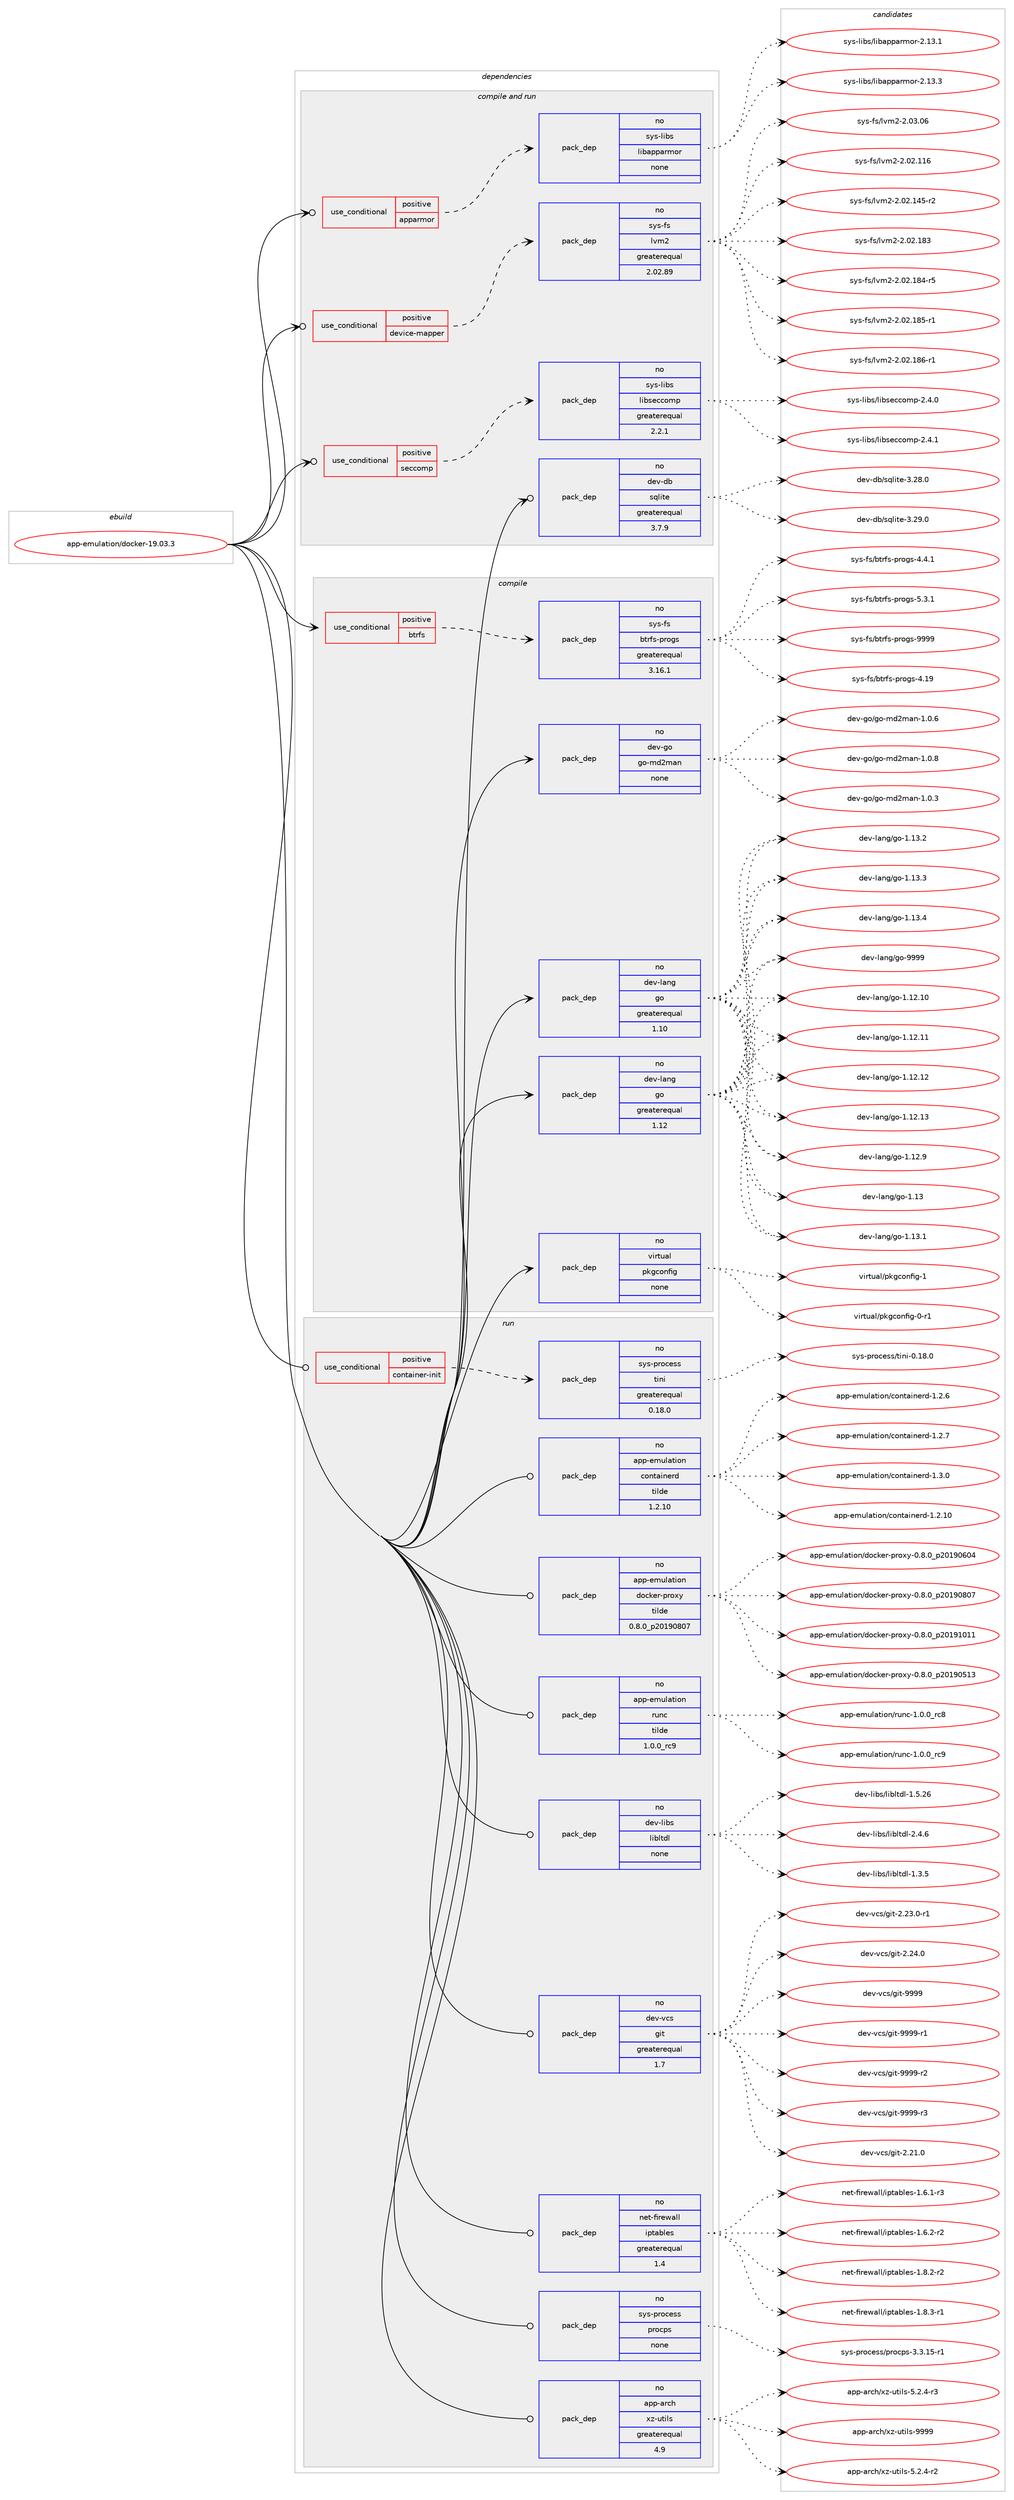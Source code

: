digraph prolog {

# *************
# Graph options
# *************

newrank=true;
concentrate=true;
compound=true;
graph [rankdir=LR,fontname=Helvetica,fontsize=10,ranksep=1.5];#, ranksep=2.5, nodesep=0.2];
edge  [arrowhead=vee];
node  [fontname=Helvetica,fontsize=10];

# **********
# The ebuild
# **********

subgraph cluster_leftcol {
color=gray;
rank=same;
label=<<i>ebuild</i>>;
id [label="app-emulation/docker-19.03.3", color=red, width=4, href="../app-emulation/docker-19.03.3.svg"];
}

# ****************
# The dependencies
# ****************

subgraph cluster_midcol {
color=gray;
label=<<i>dependencies</i>>;
subgraph cluster_compile {
fillcolor="#eeeeee";
style=filled;
label=<<i>compile</i>>;
subgraph cond115544 {
dependency485125 [label=<<TABLE BORDER="0" CELLBORDER="1" CELLSPACING="0" CELLPADDING="4"><TR><TD ROWSPAN="3" CELLPADDING="10">use_conditional</TD></TR><TR><TD>positive</TD></TR><TR><TD>btrfs</TD></TR></TABLE>>, shape=none, color=red];
subgraph pack360786 {
dependency485126 [label=<<TABLE BORDER="0" CELLBORDER="1" CELLSPACING="0" CELLPADDING="4" WIDTH="220"><TR><TD ROWSPAN="6" CELLPADDING="30">pack_dep</TD></TR><TR><TD WIDTH="110">no</TD></TR><TR><TD>sys-fs</TD></TR><TR><TD>btrfs-progs</TD></TR><TR><TD>greaterequal</TD></TR><TR><TD>3.16.1</TD></TR></TABLE>>, shape=none, color=blue];
}
dependency485125:e -> dependency485126:w [weight=20,style="dashed",arrowhead="vee"];
}
id:e -> dependency485125:w [weight=20,style="solid",arrowhead="vee"];
subgraph pack360787 {
dependency485127 [label=<<TABLE BORDER="0" CELLBORDER="1" CELLSPACING="0" CELLPADDING="4" WIDTH="220"><TR><TD ROWSPAN="6" CELLPADDING="30">pack_dep</TD></TR><TR><TD WIDTH="110">no</TD></TR><TR><TD>dev-go</TD></TR><TR><TD>go-md2man</TD></TR><TR><TD>none</TD></TR><TR><TD></TD></TR></TABLE>>, shape=none, color=blue];
}
id:e -> dependency485127:w [weight=20,style="solid",arrowhead="vee"];
subgraph pack360788 {
dependency485128 [label=<<TABLE BORDER="0" CELLBORDER="1" CELLSPACING="0" CELLPADDING="4" WIDTH="220"><TR><TD ROWSPAN="6" CELLPADDING="30">pack_dep</TD></TR><TR><TD WIDTH="110">no</TD></TR><TR><TD>dev-lang</TD></TR><TR><TD>go</TD></TR><TR><TD>greaterequal</TD></TR><TR><TD>1.10</TD></TR></TABLE>>, shape=none, color=blue];
}
id:e -> dependency485128:w [weight=20,style="solid",arrowhead="vee"];
subgraph pack360789 {
dependency485129 [label=<<TABLE BORDER="0" CELLBORDER="1" CELLSPACING="0" CELLPADDING="4" WIDTH="220"><TR><TD ROWSPAN="6" CELLPADDING="30">pack_dep</TD></TR><TR><TD WIDTH="110">no</TD></TR><TR><TD>dev-lang</TD></TR><TR><TD>go</TD></TR><TR><TD>greaterequal</TD></TR><TR><TD>1.12</TD></TR></TABLE>>, shape=none, color=blue];
}
id:e -> dependency485129:w [weight=20,style="solid",arrowhead="vee"];
subgraph pack360790 {
dependency485130 [label=<<TABLE BORDER="0" CELLBORDER="1" CELLSPACING="0" CELLPADDING="4" WIDTH="220"><TR><TD ROWSPAN="6" CELLPADDING="30">pack_dep</TD></TR><TR><TD WIDTH="110">no</TD></TR><TR><TD>virtual</TD></TR><TR><TD>pkgconfig</TD></TR><TR><TD>none</TD></TR><TR><TD></TD></TR></TABLE>>, shape=none, color=blue];
}
id:e -> dependency485130:w [weight=20,style="solid",arrowhead="vee"];
}
subgraph cluster_compileandrun {
fillcolor="#eeeeee";
style=filled;
label=<<i>compile and run</i>>;
subgraph cond115545 {
dependency485131 [label=<<TABLE BORDER="0" CELLBORDER="1" CELLSPACING="0" CELLPADDING="4"><TR><TD ROWSPAN="3" CELLPADDING="10">use_conditional</TD></TR><TR><TD>positive</TD></TR><TR><TD>apparmor</TD></TR></TABLE>>, shape=none, color=red];
subgraph pack360791 {
dependency485132 [label=<<TABLE BORDER="0" CELLBORDER="1" CELLSPACING="0" CELLPADDING="4" WIDTH="220"><TR><TD ROWSPAN="6" CELLPADDING="30">pack_dep</TD></TR><TR><TD WIDTH="110">no</TD></TR><TR><TD>sys-libs</TD></TR><TR><TD>libapparmor</TD></TR><TR><TD>none</TD></TR><TR><TD></TD></TR></TABLE>>, shape=none, color=blue];
}
dependency485131:e -> dependency485132:w [weight=20,style="dashed",arrowhead="vee"];
}
id:e -> dependency485131:w [weight=20,style="solid",arrowhead="odotvee"];
subgraph cond115546 {
dependency485133 [label=<<TABLE BORDER="0" CELLBORDER="1" CELLSPACING="0" CELLPADDING="4"><TR><TD ROWSPAN="3" CELLPADDING="10">use_conditional</TD></TR><TR><TD>positive</TD></TR><TR><TD>device-mapper</TD></TR></TABLE>>, shape=none, color=red];
subgraph pack360792 {
dependency485134 [label=<<TABLE BORDER="0" CELLBORDER="1" CELLSPACING="0" CELLPADDING="4" WIDTH="220"><TR><TD ROWSPAN="6" CELLPADDING="30">pack_dep</TD></TR><TR><TD WIDTH="110">no</TD></TR><TR><TD>sys-fs</TD></TR><TR><TD>lvm2</TD></TR><TR><TD>greaterequal</TD></TR><TR><TD>2.02.89</TD></TR></TABLE>>, shape=none, color=blue];
}
dependency485133:e -> dependency485134:w [weight=20,style="dashed",arrowhead="vee"];
}
id:e -> dependency485133:w [weight=20,style="solid",arrowhead="odotvee"];
subgraph cond115547 {
dependency485135 [label=<<TABLE BORDER="0" CELLBORDER="1" CELLSPACING="0" CELLPADDING="4"><TR><TD ROWSPAN="3" CELLPADDING="10">use_conditional</TD></TR><TR><TD>positive</TD></TR><TR><TD>seccomp</TD></TR></TABLE>>, shape=none, color=red];
subgraph pack360793 {
dependency485136 [label=<<TABLE BORDER="0" CELLBORDER="1" CELLSPACING="0" CELLPADDING="4" WIDTH="220"><TR><TD ROWSPAN="6" CELLPADDING="30">pack_dep</TD></TR><TR><TD WIDTH="110">no</TD></TR><TR><TD>sys-libs</TD></TR><TR><TD>libseccomp</TD></TR><TR><TD>greaterequal</TD></TR><TR><TD>2.2.1</TD></TR></TABLE>>, shape=none, color=blue];
}
dependency485135:e -> dependency485136:w [weight=20,style="dashed",arrowhead="vee"];
}
id:e -> dependency485135:w [weight=20,style="solid",arrowhead="odotvee"];
subgraph pack360794 {
dependency485137 [label=<<TABLE BORDER="0" CELLBORDER="1" CELLSPACING="0" CELLPADDING="4" WIDTH="220"><TR><TD ROWSPAN="6" CELLPADDING="30">pack_dep</TD></TR><TR><TD WIDTH="110">no</TD></TR><TR><TD>dev-db</TD></TR><TR><TD>sqlite</TD></TR><TR><TD>greaterequal</TD></TR><TR><TD>3.7.9</TD></TR></TABLE>>, shape=none, color=blue];
}
id:e -> dependency485137:w [weight=20,style="solid",arrowhead="odotvee"];
}
subgraph cluster_run {
fillcolor="#eeeeee";
style=filled;
label=<<i>run</i>>;
subgraph cond115548 {
dependency485138 [label=<<TABLE BORDER="0" CELLBORDER="1" CELLSPACING="0" CELLPADDING="4"><TR><TD ROWSPAN="3" CELLPADDING="10">use_conditional</TD></TR><TR><TD>positive</TD></TR><TR><TD>container-init</TD></TR></TABLE>>, shape=none, color=red];
subgraph pack360795 {
dependency485139 [label=<<TABLE BORDER="0" CELLBORDER="1" CELLSPACING="0" CELLPADDING="4" WIDTH="220"><TR><TD ROWSPAN="6" CELLPADDING="30">pack_dep</TD></TR><TR><TD WIDTH="110">no</TD></TR><TR><TD>sys-process</TD></TR><TR><TD>tini</TD></TR><TR><TD>greaterequal</TD></TR><TR><TD>0.18.0</TD></TR></TABLE>>, shape=none, color=blue];
}
dependency485138:e -> dependency485139:w [weight=20,style="dashed",arrowhead="vee"];
}
id:e -> dependency485138:w [weight=20,style="solid",arrowhead="odot"];
subgraph pack360796 {
dependency485140 [label=<<TABLE BORDER="0" CELLBORDER="1" CELLSPACING="0" CELLPADDING="4" WIDTH="220"><TR><TD ROWSPAN="6" CELLPADDING="30">pack_dep</TD></TR><TR><TD WIDTH="110">no</TD></TR><TR><TD>app-arch</TD></TR><TR><TD>xz-utils</TD></TR><TR><TD>greaterequal</TD></TR><TR><TD>4.9</TD></TR></TABLE>>, shape=none, color=blue];
}
id:e -> dependency485140:w [weight=20,style="solid",arrowhead="odot"];
subgraph pack360797 {
dependency485141 [label=<<TABLE BORDER="0" CELLBORDER="1" CELLSPACING="0" CELLPADDING="4" WIDTH="220"><TR><TD ROWSPAN="6" CELLPADDING="30">pack_dep</TD></TR><TR><TD WIDTH="110">no</TD></TR><TR><TD>app-emulation</TD></TR><TR><TD>containerd</TD></TR><TR><TD>tilde</TD></TR><TR><TD>1.2.10</TD></TR></TABLE>>, shape=none, color=blue];
}
id:e -> dependency485141:w [weight=20,style="solid",arrowhead="odot"];
subgraph pack360798 {
dependency485142 [label=<<TABLE BORDER="0" CELLBORDER="1" CELLSPACING="0" CELLPADDING="4" WIDTH="220"><TR><TD ROWSPAN="6" CELLPADDING="30">pack_dep</TD></TR><TR><TD WIDTH="110">no</TD></TR><TR><TD>app-emulation</TD></TR><TR><TD>docker-proxy</TD></TR><TR><TD>tilde</TD></TR><TR><TD>0.8.0_p20190807</TD></TR></TABLE>>, shape=none, color=blue];
}
id:e -> dependency485142:w [weight=20,style="solid",arrowhead="odot"];
subgraph pack360799 {
dependency485143 [label=<<TABLE BORDER="0" CELLBORDER="1" CELLSPACING="0" CELLPADDING="4" WIDTH="220"><TR><TD ROWSPAN="6" CELLPADDING="30">pack_dep</TD></TR><TR><TD WIDTH="110">no</TD></TR><TR><TD>app-emulation</TD></TR><TR><TD>runc</TD></TR><TR><TD>tilde</TD></TR><TR><TD>1.0.0_rc9</TD></TR></TABLE>>, shape=none, color=blue];
}
id:e -> dependency485143:w [weight=20,style="solid",arrowhead="odot"];
subgraph pack360800 {
dependency485144 [label=<<TABLE BORDER="0" CELLBORDER="1" CELLSPACING="0" CELLPADDING="4" WIDTH="220"><TR><TD ROWSPAN="6" CELLPADDING="30">pack_dep</TD></TR><TR><TD WIDTH="110">no</TD></TR><TR><TD>dev-libs</TD></TR><TR><TD>libltdl</TD></TR><TR><TD>none</TD></TR><TR><TD></TD></TR></TABLE>>, shape=none, color=blue];
}
id:e -> dependency485144:w [weight=20,style="solid",arrowhead="odot"];
subgraph pack360801 {
dependency485145 [label=<<TABLE BORDER="0" CELLBORDER="1" CELLSPACING="0" CELLPADDING="4" WIDTH="220"><TR><TD ROWSPAN="6" CELLPADDING="30">pack_dep</TD></TR><TR><TD WIDTH="110">no</TD></TR><TR><TD>dev-vcs</TD></TR><TR><TD>git</TD></TR><TR><TD>greaterequal</TD></TR><TR><TD>1.7</TD></TR></TABLE>>, shape=none, color=blue];
}
id:e -> dependency485145:w [weight=20,style="solid",arrowhead="odot"];
subgraph pack360802 {
dependency485146 [label=<<TABLE BORDER="0" CELLBORDER="1" CELLSPACING="0" CELLPADDING="4" WIDTH="220"><TR><TD ROWSPAN="6" CELLPADDING="30">pack_dep</TD></TR><TR><TD WIDTH="110">no</TD></TR><TR><TD>net-firewall</TD></TR><TR><TD>iptables</TD></TR><TR><TD>greaterequal</TD></TR><TR><TD>1.4</TD></TR></TABLE>>, shape=none, color=blue];
}
id:e -> dependency485146:w [weight=20,style="solid",arrowhead="odot"];
subgraph pack360803 {
dependency485147 [label=<<TABLE BORDER="0" CELLBORDER="1" CELLSPACING="0" CELLPADDING="4" WIDTH="220"><TR><TD ROWSPAN="6" CELLPADDING="30">pack_dep</TD></TR><TR><TD WIDTH="110">no</TD></TR><TR><TD>sys-process</TD></TR><TR><TD>procps</TD></TR><TR><TD>none</TD></TR><TR><TD></TD></TR></TABLE>>, shape=none, color=blue];
}
id:e -> dependency485147:w [weight=20,style="solid",arrowhead="odot"];
}
}

# **************
# The candidates
# **************

subgraph cluster_choices {
rank=same;
color=gray;
label=<<i>candidates</i>>;

subgraph choice360786 {
color=black;
nodesep=1;
choice115121115451021154798116114102115451121141111031154552464957 [label="sys-fs/btrfs-progs-4.19", color=red, width=4,href="../sys-fs/btrfs-progs-4.19.svg"];
choice11512111545102115479811611410211545112114111103115455246524649 [label="sys-fs/btrfs-progs-4.4.1", color=red, width=4,href="../sys-fs/btrfs-progs-4.4.1.svg"];
choice11512111545102115479811611410211545112114111103115455346514649 [label="sys-fs/btrfs-progs-5.3.1", color=red, width=4,href="../sys-fs/btrfs-progs-5.3.1.svg"];
choice115121115451021154798116114102115451121141111031154557575757 [label="sys-fs/btrfs-progs-9999", color=red, width=4,href="../sys-fs/btrfs-progs-9999.svg"];
dependency485126:e -> choice115121115451021154798116114102115451121141111031154552464957:w [style=dotted,weight="100"];
dependency485126:e -> choice11512111545102115479811611410211545112114111103115455246524649:w [style=dotted,weight="100"];
dependency485126:e -> choice11512111545102115479811611410211545112114111103115455346514649:w [style=dotted,weight="100"];
dependency485126:e -> choice115121115451021154798116114102115451121141111031154557575757:w [style=dotted,weight="100"];
}
subgraph choice360787 {
color=black;
nodesep=1;
choice1001011184510311147103111451091005010997110454946484651 [label="dev-go/go-md2man-1.0.3", color=red, width=4,href="../dev-go/go-md2man-1.0.3.svg"];
choice1001011184510311147103111451091005010997110454946484654 [label="dev-go/go-md2man-1.0.6", color=red, width=4,href="../dev-go/go-md2man-1.0.6.svg"];
choice1001011184510311147103111451091005010997110454946484656 [label="dev-go/go-md2man-1.0.8", color=red, width=4,href="../dev-go/go-md2man-1.0.8.svg"];
dependency485127:e -> choice1001011184510311147103111451091005010997110454946484651:w [style=dotted,weight="100"];
dependency485127:e -> choice1001011184510311147103111451091005010997110454946484654:w [style=dotted,weight="100"];
dependency485127:e -> choice1001011184510311147103111451091005010997110454946484656:w [style=dotted,weight="100"];
}
subgraph choice360788 {
color=black;
nodesep=1;
choice1001011184510897110103471031114549464950464948 [label="dev-lang/go-1.12.10", color=red, width=4,href="../dev-lang/go-1.12.10.svg"];
choice1001011184510897110103471031114549464950464949 [label="dev-lang/go-1.12.11", color=red, width=4,href="../dev-lang/go-1.12.11.svg"];
choice1001011184510897110103471031114549464950464950 [label="dev-lang/go-1.12.12", color=red, width=4,href="../dev-lang/go-1.12.12.svg"];
choice1001011184510897110103471031114549464950464951 [label="dev-lang/go-1.12.13", color=red, width=4,href="../dev-lang/go-1.12.13.svg"];
choice10010111845108971101034710311145494649504657 [label="dev-lang/go-1.12.9", color=red, width=4,href="../dev-lang/go-1.12.9.svg"];
choice1001011184510897110103471031114549464951 [label="dev-lang/go-1.13", color=red, width=4,href="../dev-lang/go-1.13.svg"];
choice10010111845108971101034710311145494649514649 [label="dev-lang/go-1.13.1", color=red, width=4,href="../dev-lang/go-1.13.1.svg"];
choice10010111845108971101034710311145494649514650 [label="dev-lang/go-1.13.2", color=red, width=4,href="../dev-lang/go-1.13.2.svg"];
choice10010111845108971101034710311145494649514651 [label="dev-lang/go-1.13.3", color=red, width=4,href="../dev-lang/go-1.13.3.svg"];
choice10010111845108971101034710311145494649514652 [label="dev-lang/go-1.13.4", color=red, width=4,href="../dev-lang/go-1.13.4.svg"];
choice1001011184510897110103471031114557575757 [label="dev-lang/go-9999", color=red, width=4,href="../dev-lang/go-9999.svg"];
dependency485128:e -> choice1001011184510897110103471031114549464950464948:w [style=dotted,weight="100"];
dependency485128:e -> choice1001011184510897110103471031114549464950464949:w [style=dotted,weight="100"];
dependency485128:e -> choice1001011184510897110103471031114549464950464950:w [style=dotted,weight="100"];
dependency485128:e -> choice1001011184510897110103471031114549464950464951:w [style=dotted,weight="100"];
dependency485128:e -> choice10010111845108971101034710311145494649504657:w [style=dotted,weight="100"];
dependency485128:e -> choice1001011184510897110103471031114549464951:w [style=dotted,weight="100"];
dependency485128:e -> choice10010111845108971101034710311145494649514649:w [style=dotted,weight="100"];
dependency485128:e -> choice10010111845108971101034710311145494649514650:w [style=dotted,weight="100"];
dependency485128:e -> choice10010111845108971101034710311145494649514651:w [style=dotted,weight="100"];
dependency485128:e -> choice10010111845108971101034710311145494649514652:w [style=dotted,weight="100"];
dependency485128:e -> choice1001011184510897110103471031114557575757:w [style=dotted,weight="100"];
}
subgraph choice360789 {
color=black;
nodesep=1;
choice1001011184510897110103471031114549464950464948 [label="dev-lang/go-1.12.10", color=red, width=4,href="../dev-lang/go-1.12.10.svg"];
choice1001011184510897110103471031114549464950464949 [label="dev-lang/go-1.12.11", color=red, width=4,href="../dev-lang/go-1.12.11.svg"];
choice1001011184510897110103471031114549464950464950 [label="dev-lang/go-1.12.12", color=red, width=4,href="../dev-lang/go-1.12.12.svg"];
choice1001011184510897110103471031114549464950464951 [label="dev-lang/go-1.12.13", color=red, width=4,href="../dev-lang/go-1.12.13.svg"];
choice10010111845108971101034710311145494649504657 [label="dev-lang/go-1.12.9", color=red, width=4,href="../dev-lang/go-1.12.9.svg"];
choice1001011184510897110103471031114549464951 [label="dev-lang/go-1.13", color=red, width=4,href="../dev-lang/go-1.13.svg"];
choice10010111845108971101034710311145494649514649 [label="dev-lang/go-1.13.1", color=red, width=4,href="../dev-lang/go-1.13.1.svg"];
choice10010111845108971101034710311145494649514650 [label="dev-lang/go-1.13.2", color=red, width=4,href="../dev-lang/go-1.13.2.svg"];
choice10010111845108971101034710311145494649514651 [label="dev-lang/go-1.13.3", color=red, width=4,href="../dev-lang/go-1.13.3.svg"];
choice10010111845108971101034710311145494649514652 [label="dev-lang/go-1.13.4", color=red, width=4,href="../dev-lang/go-1.13.4.svg"];
choice1001011184510897110103471031114557575757 [label="dev-lang/go-9999", color=red, width=4,href="../dev-lang/go-9999.svg"];
dependency485129:e -> choice1001011184510897110103471031114549464950464948:w [style=dotted,weight="100"];
dependency485129:e -> choice1001011184510897110103471031114549464950464949:w [style=dotted,weight="100"];
dependency485129:e -> choice1001011184510897110103471031114549464950464950:w [style=dotted,weight="100"];
dependency485129:e -> choice1001011184510897110103471031114549464950464951:w [style=dotted,weight="100"];
dependency485129:e -> choice10010111845108971101034710311145494649504657:w [style=dotted,weight="100"];
dependency485129:e -> choice1001011184510897110103471031114549464951:w [style=dotted,weight="100"];
dependency485129:e -> choice10010111845108971101034710311145494649514649:w [style=dotted,weight="100"];
dependency485129:e -> choice10010111845108971101034710311145494649514650:w [style=dotted,weight="100"];
dependency485129:e -> choice10010111845108971101034710311145494649514651:w [style=dotted,weight="100"];
dependency485129:e -> choice10010111845108971101034710311145494649514652:w [style=dotted,weight="100"];
dependency485129:e -> choice1001011184510897110103471031114557575757:w [style=dotted,weight="100"];
}
subgraph choice360790 {
color=black;
nodesep=1;
choice11810511411611797108471121071039911111010210510345484511449 [label="virtual/pkgconfig-0-r1", color=red, width=4,href="../virtual/pkgconfig-0-r1.svg"];
choice1181051141161179710847112107103991111101021051034549 [label="virtual/pkgconfig-1", color=red, width=4,href="../virtual/pkgconfig-1.svg"];
dependency485130:e -> choice11810511411611797108471121071039911111010210510345484511449:w [style=dotted,weight="100"];
dependency485130:e -> choice1181051141161179710847112107103991111101021051034549:w [style=dotted,weight="100"];
}
subgraph choice360791 {
color=black;
nodesep=1;
choice11512111545108105981154710810598971121129711410911111445504649514649 [label="sys-libs/libapparmor-2.13.1", color=red, width=4,href="../sys-libs/libapparmor-2.13.1.svg"];
choice11512111545108105981154710810598971121129711410911111445504649514651 [label="sys-libs/libapparmor-2.13.3", color=red, width=4,href="../sys-libs/libapparmor-2.13.3.svg"];
dependency485132:e -> choice11512111545108105981154710810598971121129711410911111445504649514649:w [style=dotted,weight="100"];
dependency485132:e -> choice11512111545108105981154710810598971121129711410911111445504649514651:w [style=dotted,weight="100"];
}
subgraph choice360792 {
color=black;
nodesep=1;
choice115121115451021154710811810950455046485046494954 [label="sys-fs/lvm2-2.02.116", color=red, width=4,href="../sys-fs/lvm2-2.02.116.svg"];
choice1151211154510211547108118109504550464850464952534511450 [label="sys-fs/lvm2-2.02.145-r2", color=red, width=4,href="../sys-fs/lvm2-2.02.145-r2.svg"];
choice115121115451021154710811810950455046485046495651 [label="sys-fs/lvm2-2.02.183", color=red, width=4,href="../sys-fs/lvm2-2.02.183.svg"];
choice1151211154510211547108118109504550464850464956524511453 [label="sys-fs/lvm2-2.02.184-r5", color=red, width=4,href="../sys-fs/lvm2-2.02.184-r5.svg"];
choice1151211154510211547108118109504550464850464956534511449 [label="sys-fs/lvm2-2.02.185-r1", color=red, width=4,href="../sys-fs/lvm2-2.02.185-r1.svg"];
choice1151211154510211547108118109504550464850464956544511449 [label="sys-fs/lvm2-2.02.186-r1", color=red, width=4,href="../sys-fs/lvm2-2.02.186-r1.svg"];
choice1151211154510211547108118109504550464851464854 [label="sys-fs/lvm2-2.03.06", color=red, width=4,href="../sys-fs/lvm2-2.03.06.svg"];
dependency485134:e -> choice115121115451021154710811810950455046485046494954:w [style=dotted,weight="100"];
dependency485134:e -> choice1151211154510211547108118109504550464850464952534511450:w [style=dotted,weight="100"];
dependency485134:e -> choice115121115451021154710811810950455046485046495651:w [style=dotted,weight="100"];
dependency485134:e -> choice1151211154510211547108118109504550464850464956524511453:w [style=dotted,weight="100"];
dependency485134:e -> choice1151211154510211547108118109504550464850464956534511449:w [style=dotted,weight="100"];
dependency485134:e -> choice1151211154510211547108118109504550464850464956544511449:w [style=dotted,weight="100"];
dependency485134:e -> choice1151211154510211547108118109504550464851464854:w [style=dotted,weight="100"];
}
subgraph choice360793 {
color=black;
nodesep=1;
choice115121115451081059811547108105981151019999111109112455046524648 [label="sys-libs/libseccomp-2.4.0", color=red, width=4,href="../sys-libs/libseccomp-2.4.0.svg"];
choice115121115451081059811547108105981151019999111109112455046524649 [label="sys-libs/libseccomp-2.4.1", color=red, width=4,href="../sys-libs/libseccomp-2.4.1.svg"];
dependency485136:e -> choice115121115451081059811547108105981151019999111109112455046524648:w [style=dotted,weight="100"];
dependency485136:e -> choice115121115451081059811547108105981151019999111109112455046524649:w [style=dotted,weight="100"];
}
subgraph choice360794 {
color=black;
nodesep=1;
choice10010111845100984711511310810511610145514650564648 [label="dev-db/sqlite-3.28.0", color=red, width=4,href="../dev-db/sqlite-3.28.0.svg"];
choice10010111845100984711511310810511610145514650574648 [label="dev-db/sqlite-3.29.0", color=red, width=4,href="../dev-db/sqlite-3.29.0.svg"];
dependency485137:e -> choice10010111845100984711511310810511610145514650564648:w [style=dotted,weight="100"];
dependency485137:e -> choice10010111845100984711511310810511610145514650574648:w [style=dotted,weight="100"];
}
subgraph choice360795 {
color=black;
nodesep=1;
choice11512111545112114111991011151154711610511010545484649564648 [label="sys-process/tini-0.18.0", color=red, width=4,href="../sys-process/tini-0.18.0.svg"];
dependency485139:e -> choice11512111545112114111991011151154711610511010545484649564648:w [style=dotted,weight="100"];
}
subgraph choice360796 {
color=black;
nodesep=1;
choice9711211245971149910447120122451171161051081154553465046524511450 [label="app-arch/xz-utils-5.2.4-r2", color=red, width=4,href="../app-arch/xz-utils-5.2.4-r2.svg"];
choice9711211245971149910447120122451171161051081154553465046524511451 [label="app-arch/xz-utils-5.2.4-r3", color=red, width=4,href="../app-arch/xz-utils-5.2.4-r3.svg"];
choice9711211245971149910447120122451171161051081154557575757 [label="app-arch/xz-utils-9999", color=red, width=4,href="../app-arch/xz-utils-9999.svg"];
dependency485140:e -> choice9711211245971149910447120122451171161051081154553465046524511450:w [style=dotted,weight="100"];
dependency485140:e -> choice9711211245971149910447120122451171161051081154553465046524511451:w [style=dotted,weight="100"];
dependency485140:e -> choice9711211245971149910447120122451171161051081154557575757:w [style=dotted,weight="100"];
}
subgraph choice360797 {
color=black;
nodesep=1;
choice97112112451011091171089711610511111047991111101169710511010111410045494650464948 [label="app-emulation/containerd-1.2.10", color=red, width=4,href="../app-emulation/containerd-1.2.10.svg"];
choice971121124510110911710897116105111110479911111011697105110101114100454946504654 [label="app-emulation/containerd-1.2.6", color=red, width=4,href="../app-emulation/containerd-1.2.6.svg"];
choice971121124510110911710897116105111110479911111011697105110101114100454946504655 [label="app-emulation/containerd-1.2.7", color=red, width=4,href="../app-emulation/containerd-1.2.7.svg"];
choice971121124510110911710897116105111110479911111011697105110101114100454946514648 [label="app-emulation/containerd-1.3.0", color=red, width=4,href="../app-emulation/containerd-1.3.0.svg"];
dependency485141:e -> choice97112112451011091171089711610511111047991111101169710511010111410045494650464948:w [style=dotted,weight="100"];
dependency485141:e -> choice971121124510110911710897116105111110479911111011697105110101114100454946504654:w [style=dotted,weight="100"];
dependency485141:e -> choice971121124510110911710897116105111110479911111011697105110101114100454946504655:w [style=dotted,weight="100"];
dependency485141:e -> choice971121124510110911710897116105111110479911111011697105110101114100454946514648:w [style=dotted,weight="100"];
}
subgraph choice360798 {
color=black;
nodesep=1;
choice971121124510110911710897116105111110471001119910710111445112114111120121454846564648951125048495748534951 [label="app-emulation/docker-proxy-0.8.0_p20190513", color=red, width=4,href="../app-emulation/docker-proxy-0.8.0_p20190513.svg"];
choice971121124510110911710897116105111110471001119910710111445112114111120121454846564648951125048495748544852 [label="app-emulation/docker-proxy-0.8.0_p20190604", color=red, width=4,href="../app-emulation/docker-proxy-0.8.0_p20190604.svg"];
choice971121124510110911710897116105111110471001119910710111445112114111120121454846564648951125048495748564855 [label="app-emulation/docker-proxy-0.8.0_p20190807", color=red, width=4,href="../app-emulation/docker-proxy-0.8.0_p20190807.svg"];
choice971121124510110911710897116105111110471001119910710111445112114111120121454846564648951125048495749484949 [label="app-emulation/docker-proxy-0.8.0_p20191011", color=red, width=4,href="../app-emulation/docker-proxy-0.8.0_p20191011.svg"];
dependency485142:e -> choice971121124510110911710897116105111110471001119910710111445112114111120121454846564648951125048495748534951:w [style=dotted,weight="100"];
dependency485142:e -> choice971121124510110911710897116105111110471001119910710111445112114111120121454846564648951125048495748544852:w [style=dotted,weight="100"];
dependency485142:e -> choice971121124510110911710897116105111110471001119910710111445112114111120121454846564648951125048495748564855:w [style=dotted,weight="100"];
dependency485142:e -> choice971121124510110911710897116105111110471001119910710111445112114111120121454846564648951125048495749484949:w [style=dotted,weight="100"];
}
subgraph choice360799 {
color=black;
nodesep=1;
choice9711211245101109117108971161051111104711411711099454946484648951149956 [label="app-emulation/runc-1.0.0_rc8", color=red, width=4,href="../app-emulation/runc-1.0.0_rc8.svg"];
choice9711211245101109117108971161051111104711411711099454946484648951149957 [label="app-emulation/runc-1.0.0_rc9", color=red, width=4,href="../app-emulation/runc-1.0.0_rc9.svg"];
dependency485143:e -> choice9711211245101109117108971161051111104711411711099454946484648951149956:w [style=dotted,weight="100"];
dependency485143:e -> choice9711211245101109117108971161051111104711411711099454946484648951149957:w [style=dotted,weight="100"];
}
subgraph choice360800 {
color=black;
nodesep=1;
choice10010111845108105981154710810598108116100108454946514653 [label="dev-libs/libltdl-1.3.5", color=red, width=4,href="../dev-libs/libltdl-1.3.5.svg"];
choice1001011184510810598115471081059810811610010845494653465054 [label="dev-libs/libltdl-1.5.26", color=red, width=4,href="../dev-libs/libltdl-1.5.26.svg"];
choice10010111845108105981154710810598108116100108455046524654 [label="dev-libs/libltdl-2.4.6", color=red, width=4,href="../dev-libs/libltdl-2.4.6.svg"];
dependency485144:e -> choice10010111845108105981154710810598108116100108454946514653:w [style=dotted,weight="100"];
dependency485144:e -> choice1001011184510810598115471081059810811610010845494653465054:w [style=dotted,weight="100"];
dependency485144:e -> choice10010111845108105981154710810598108116100108455046524654:w [style=dotted,weight="100"];
}
subgraph choice360801 {
color=black;
nodesep=1;
choice10010111845118991154710310511645504650494648 [label="dev-vcs/git-2.21.0", color=red, width=4,href="../dev-vcs/git-2.21.0.svg"];
choice100101118451189911547103105116455046505146484511449 [label="dev-vcs/git-2.23.0-r1", color=red, width=4,href="../dev-vcs/git-2.23.0-r1.svg"];
choice10010111845118991154710310511645504650524648 [label="dev-vcs/git-2.24.0", color=red, width=4,href="../dev-vcs/git-2.24.0.svg"];
choice1001011184511899115471031051164557575757 [label="dev-vcs/git-9999", color=red, width=4,href="../dev-vcs/git-9999.svg"];
choice10010111845118991154710310511645575757574511449 [label="dev-vcs/git-9999-r1", color=red, width=4,href="../dev-vcs/git-9999-r1.svg"];
choice10010111845118991154710310511645575757574511450 [label="dev-vcs/git-9999-r2", color=red, width=4,href="../dev-vcs/git-9999-r2.svg"];
choice10010111845118991154710310511645575757574511451 [label="dev-vcs/git-9999-r3", color=red, width=4,href="../dev-vcs/git-9999-r3.svg"];
dependency485145:e -> choice10010111845118991154710310511645504650494648:w [style=dotted,weight="100"];
dependency485145:e -> choice100101118451189911547103105116455046505146484511449:w [style=dotted,weight="100"];
dependency485145:e -> choice10010111845118991154710310511645504650524648:w [style=dotted,weight="100"];
dependency485145:e -> choice1001011184511899115471031051164557575757:w [style=dotted,weight="100"];
dependency485145:e -> choice10010111845118991154710310511645575757574511449:w [style=dotted,weight="100"];
dependency485145:e -> choice10010111845118991154710310511645575757574511450:w [style=dotted,weight="100"];
dependency485145:e -> choice10010111845118991154710310511645575757574511451:w [style=dotted,weight="100"];
}
subgraph choice360802 {
color=black;
nodesep=1;
choice11010111645102105114101119971081084710511211697981081011154549465446494511451 [label="net-firewall/iptables-1.6.1-r3", color=red, width=4,href="../net-firewall/iptables-1.6.1-r3.svg"];
choice11010111645102105114101119971081084710511211697981081011154549465446504511450 [label="net-firewall/iptables-1.6.2-r2", color=red, width=4,href="../net-firewall/iptables-1.6.2-r2.svg"];
choice11010111645102105114101119971081084710511211697981081011154549465646504511450 [label="net-firewall/iptables-1.8.2-r2", color=red, width=4,href="../net-firewall/iptables-1.8.2-r2.svg"];
choice11010111645102105114101119971081084710511211697981081011154549465646514511449 [label="net-firewall/iptables-1.8.3-r1", color=red, width=4,href="../net-firewall/iptables-1.8.3-r1.svg"];
dependency485146:e -> choice11010111645102105114101119971081084710511211697981081011154549465446494511451:w [style=dotted,weight="100"];
dependency485146:e -> choice11010111645102105114101119971081084710511211697981081011154549465446504511450:w [style=dotted,weight="100"];
dependency485146:e -> choice11010111645102105114101119971081084710511211697981081011154549465646504511450:w [style=dotted,weight="100"];
dependency485146:e -> choice11010111645102105114101119971081084710511211697981081011154549465646514511449:w [style=dotted,weight="100"];
}
subgraph choice360803 {
color=black;
nodesep=1;
choice11512111545112114111991011151154711211411199112115455146514649534511449 [label="sys-process/procps-3.3.15-r1", color=red, width=4,href="../sys-process/procps-3.3.15-r1.svg"];
dependency485147:e -> choice11512111545112114111991011151154711211411199112115455146514649534511449:w [style=dotted,weight="100"];
}
}

}
